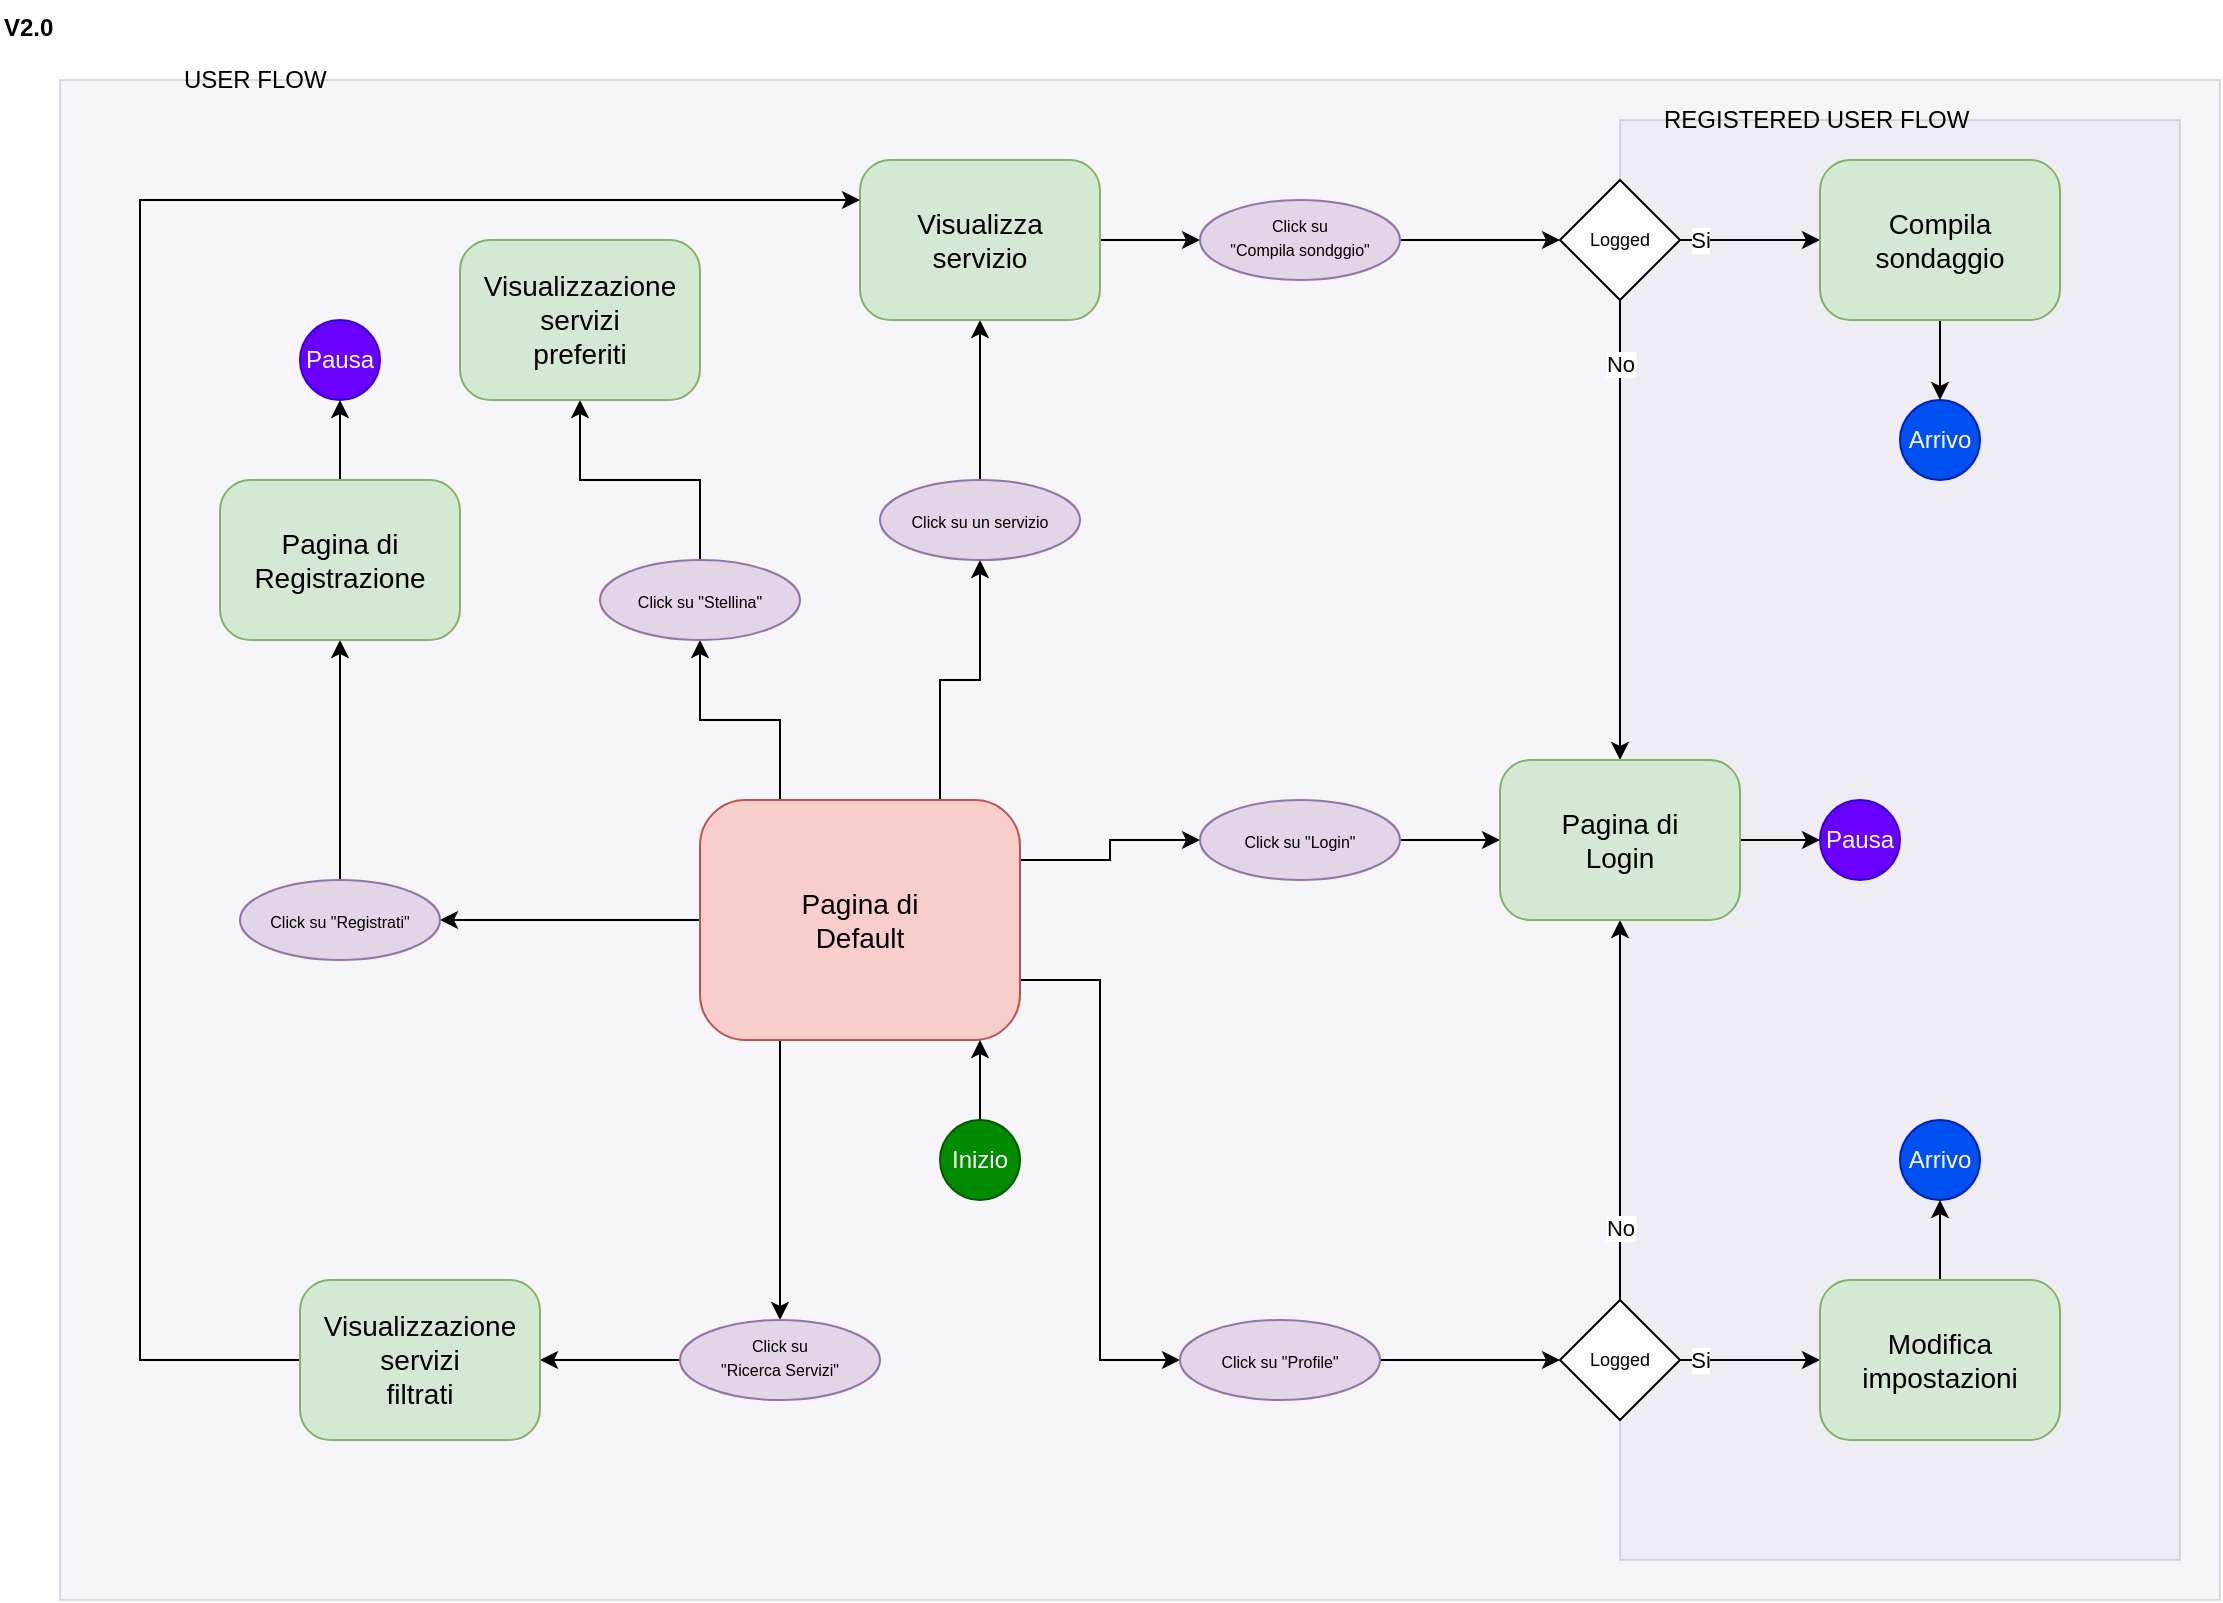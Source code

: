 <mxfile version="24.8.0" pages="2">
  <diagram id="C5RBs43oDa-KdzZeNtuy" name="Page-1">
    <mxGraphModel grid="1" page="1" gridSize="10" guides="1" tooltips="1" connect="1" arrows="1" fold="1" pageScale="1" pageWidth="1169" pageHeight="827" math="0" shadow="0">
      <root>
        <mxCell id="WIyWlLk6GJQsqaUBKTNV-0" />
        <mxCell id="WIyWlLk6GJQsqaUBKTNV-1" parent="WIyWlLk6GJQsqaUBKTNV-0" />
        <mxCell id="2XOMjzXHefBzV9I2Lgir-36" value="" style="rounded=0;whiteSpace=wrap;html=1;fillColor=#d0cee2;strokeColor=#56517e;opacity=20;" vertex="1" parent="WIyWlLk6GJQsqaUBKTNV-1">
          <mxGeometry x="40" y="40" width="1080" height="760" as="geometry" />
        </mxCell>
        <mxCell id="2XOMjzXHefBzV9I2Lgir-39" value="" style="rounded=0;whiteSpace=wrap;html=1;fillColor=#d0cee2;strokeColor=#56517e;opacity=20;" vertex="1" parent="WIyWlLk6GJQsqaUBKTNV-1">
          <mxGeometry x="820" y="60" width="280" height="720" as="geometry" />
        </mxCell>
        <mxCell id="JFoGD6rHAJTZOCNNvUR8-8" style="edgeStyle=orthogonalEdgeStyle;rounded=0;orthogonalLoop=1;jettySize=auto;html=1;exitX=1;exitY=0.25;exitDx=0;exitDy=0;entryX=0;entryY=0.5;entryDx=0;entryDy=0;" edge="1" parent="WIyWlLk6GJQsqaUBKTNV-1" source="2XOMjzXHefBzV9I2Lgir-0" target="2XOMjzXHefBzV9I2Lgir-9">
          <mxGeometry relative="1" as="geometry" />
        </mxCell>
        <mxCell id="JFoGD6rHAJTZOCNNvUR8-9" style="edgeStyle=orthogonalEdgeStyle;rounded=0;orthogonalLoop=1;jettySize=auto;html=1;exitX=1;exitY=0.75;exitDx=0;exitDy=0;entryX=0;entryY=0.5;entryDx=0;entryDy=0;" edge="1" parent="WIyWlLk6GJQsqaUBKTNV-1" source="2XOMjzXHefBzV9I2Lgir-0" target="2XOMjzXHefBzV9I2Lgir-10">
          <mxGeometry relative="1" as="geometry" />
        </mxCell>
        <mxCell id="JFoGD6rHAJTZOCNNvUR8-10" style="edgeStyle=orthogonalEdgeStyle;rounded=0;orthogonalLoop=1;jettySize=auto;html=1;exitX=0.25;exitY=1;exitDx=0;exitDy=0;entryX=0.5;entryY=0;entryDx=0;entryDy=0;" edge="1" parent="WIyWlLk6GJQsqaUBKTNV-1" source="2XOMjzXHefBzV9I2Lgir-0" target="B3I1mLiwsZ4JP3_jLyk7-5">
          <mxGeometry relative="1" as="geometry" />
        </mxCell>
        <mxCell id="JFoGD6rHAJTZOCNNvUR8-13" style="edgeStyle=orthogonalEdgeStyle;rounded=0;orthogonalLoop=1;jettySize=auto;html=1;exitX=0.75;exitY=0;exitDx=0;exitDy=0;" edge="1" parent="WIyWlLk6GJQsqaUBKTNV-1" source="2XOMjzXHefBzV9I2Lgir-0" target="2XOMjzXHefBzV9I2Lgir-2">
          <mxGeometry relative="1" as="geometry" />
        </mxCell>
        <mxCell id="JFoGD6rHAJTZOCNNvUR8-15" style="edgeStyle=orthogonalEdgeStyle;rounded=0;orthogonalLoop=1;jettySize=auto;html=1;exitX=0;exitY=0.5;exitDx=0;exitDy=0;entryX=1;entryY=0.5;entryDx=0;entryDy=0;" edge="1" parent="WIyWlLk6GJQsqaUBKTNV-1" source="2XOMjzXHefBzV9I2Lgir-0" target="JFoGD6rHAJTZOCNNvUR8-2">
          <mxGeometry relative="1" as="geometry" />
        </mxCell>
        <mxCell id="D_vA969ibdKJRpu3ATGD-14" value="" style="edgeStyle=orthogonalEdgeStyle;rounded=0;orthogonalLoop=1;jettySize=auto;html=1;exitX=0.25;exitY=0;exitDx=0;exitDy=0;" edge="1" parent="WIyWlLk6GJQsqaUBKTNV-1" source="2XOMjzXHefBzV9I2Lgir-0" target="D_vA969ibdKJRpu3ATGD-1">
          <mxGeometry relative="1" as="geometry" />
        </mxCell>
        <mxCell id="2XOMjzXHefBzV9I2Lgir-0" value="Pagina di&lt;div&gt;Default&lt;/div&gt;" style="rounded=1;whiteSpace=wrap;html=1;fillColor=#f8cecc;strokeColor=#b85450;perimeterSpacing=0;arcSize=19;fontSize=14;" vertex="1" parent="WIyWlLk6GJQsqaUBKTNV-1">
          <mxGeometry x="360" y="400" width="160" height="120" as="geometry" />
        </mxCell>
        <mxCell id="2XOMjzXHefBzV9I2Lgir-17" value="" style="edgeStyle=orthogonalEdgeStyle;rounded=0;orthogonalLoop=1;jettySize=auto;html=1;" edge="1" parent="WIyWlLk6GJQsqaUBKTNV-1" source="2XOMjzXHefBzV9I2Lgir-2" target="2XOMjzXHefBzV9I2Lgir-3">
          <mxGeometry relative="1" as="geometry" />
        </mxCell>
        <mxCell id="2XOMjzXHefBzV9I2Lgir-2" value="&lt;span style=&quot;font-size: 8px;&quot;&gt;Click su un servizio&lt;/span&gt;" style="ellipse;whiteSpace=wrap;html=1;fillColor=#e1d5e7;strokeColor=#9673a6;fontSize=10;verticalAlign=middle;horizontal=1;" vertex="1" parent="WIyWlLk6GJQsqaUBKTNV-1">
          <mxGeometry x="450" y="240" width="100" height="40" as="geometry" />
        </mxCell>
        <mxCell id="2XOMjzXHefBzV9I2Lgir-16" style="edgeStyle=orthogonalEdgeStyle;rounded=0;orthogonalLoop=1;jettySize=auto;html=1;exitX=1;exitY=0.5;exitDx=0;exitDy=0;" edge="1" parent="WIyWlLk6GJQsqaUBKTNV-1" source="2XOMjzXHefBzV9I2Lgir-3" target="2XOMjzXHefBzV9I2Lgir-6">
          <mxGeometry relative="1" as="geometry" />
        </mxCell>
        <mxCell id="2XOMjzXHefBzV9I2Lgir-3" value="Visualizza&lt;div&gt;servizio&lt;/div&gt;" style="rounded=1;whiteSpace=wrap;html=1;fillColor=#d5e8d4;strokeColor=#82b366;perimeterSpacing=0;gradientColor=none;arcSize=19;fontSize=14;" vertex="1" parent="WIyWlLk6GJQsqaUBKTNV-1">
          <mxGeometry x="440" y="80" width="120" height="80" as="geometry" />
        </mxCell>
        <mxCell id="2XOMjzXHefBzV9I2Lgir-26" value="" style="edgeStyle=orthogonalEdgeStyle;rounded=0;orthogonalLoop=1;jettySize=auto;html=1;" edge="1" parent="WIyWlLk6GJQsqaUBKTNV-1" source="2XOMjzXHefBzV9I2Lgir-6" target="2XOMjzXHefBzV9I2Lgir-12">
          <mxGeometry relative="1" as="geometry" />
        </mxCell>
        <mxCell id="2XOMjzXHefBzV9I2Lgir-6" value="&lt;font style=&quot;font-size: 8px;&quot;&gt;Click su&lt;br&gt;&quot;Compila sondggio&quot;&lt;/font&gt;" style="ellipse;whiteSpace=wrap;html=1;fillColor=#e1d5e7;strokeColor=#9673a6;fontSize=10;verticalAlign=top;" vertex="1" parent="WIyWlLk6GJQsqaUBKTNV-1">
          <mxGeometry x="610" y="100" width="100" height="40" as="geometry" />
        </mxCell>
        <mxCell id="2XOMjzXHefBzV9I2Lgir-21" value="" style="edgeStyle=orthogonalEdgeStyle;rounded=0;orthogonalLoop=1;jettySize=auto;html=1;" edge="1" parent="WIyWlLk6GJQsqaUBKTNV-1" source="2XOMjzXHefBzV9I2Lgir-9" target="2XOMjzXHefBzV9I2Lgir-13">
          <mxGeometry relative="1" as="geometry" />
        </mxCell>
        <mxCell id="2XOMjzXHefBzV9I2Lgir-9" value="&lt;span style=&quot;font-size: 8px;&quot;&gt;Click su &quot;Login&quot;&lt;/span&gt;" style="ellipse;whiteSpace=wrap;html=1;fillColor=#e1d5e7;strokeColor=#9673a6;fontSize=10;verticalAlign=middle;horizontal=1;" vertex="1" parent="WIyWlLk6GJQsqaUBKTNV-1">
          <mxGeometry x="610" y="400" width="100" height="40" as="geometry" />
        </mxCell>
        <mxCell id="2XOMjzXHefBzV9I2Lgir-23" value="" style="edgeStyle=orthogonalEdgeStyle;rounded=0;orthogonalLoop=1;jettySize=auto;html=1;" edge="1" parent="WIyWlLk6GJQsqaUBKTNV-1" source="2XOMjzXHefBzV9I2Lgir-10" target="2XOMjzXHefBzV9I2Lgir-11">
          <mxGeometry relative="1" as="geometry" />
        </mxCell>
        <mxCell id="2XOMjzXHefBzV9I2Lgir-10" value="&lt;span style=&quot;font-size: 8px;&quot;&gt;Click su &quot;Profile&quot;&lt;/span&gt;" style="ellipse;whiteSpace=wrap;html=1;fillColor=#e1d5e7;strokeColor=#9673a6;fontSize=10;verticalAlign=middle;horizontal=1;" vertex="1" parent="WIyWlLk6GJQsqaUBKTNV-1">
          <mxGeometry x="600" y="660" width="100" height="40" as="geometry" />
        </mxCell>
        <mxCell id="2XOMjzXHefBzV9I2Lgir-24" value="" style="edgeStyle=orthogonalEdgeStyle;rounded=0;orthogonalLoop=1;jettySize=auto;html=1;" edge="1" parent="WIyWlLk6GJQsqaUBKTNV-1" source="2XOMjzXHefBzV9I2Lgir-11" target="2XOMjzXHefBzV9I2Lgir-13">
          <mxGeometry relative="1" as="geometry" />
        </mxCell>
        <mxCell id="2XOMjzXHefBzV9I2Lgir-31" value="No" style="edgeLabel;html=1;align=center;verticalAlign=middle;resizable=0;points=[];" connectable="0" vertex="1" parent="2XOMjzXHefBzV9I2Lgir-24">
          <mxGeometry x="-0.616" y="1" relative="1" as="geometry">
            <mxPoint x="1" as="offset" />
          </mxGeometry>
        </mxCell>
        <mxCell id="2XOMjzXHefBzV9I2Lgir-25" value="" style="edgeStyle=orthogonalEdgeStyle;rounded=0;orthogonalLoop=1;jettySize=auto;html=1;" edge="1" parent="WIyWlLk6GJQsqaUBKTNV-1" source="2XOMjzXHefBzV9I2Lgir-11" target="2XOMjzXHefBzV9I2Lgir-15">
          <mxGeometry relative="1" as="geometry" />
        </mxCell>
        <mxCell id="2XOMjzXHefBzV9I2Lgir-32" value="Si" style="edgeLabel;html=1;align=center;verticalAlign=middle;resizable=0;points=[];" connectable="0" vertex="1" parent="2XOMjzXHefBzV9I2Lgir-25">
          <mxGeometry x="-0.425" relative="1" as="geometry">
            <mxPoint x="-10" as="offset" />
          </mxGeometry>
        </mxCell>
        <mxCell id="2XOMjzXHefBzV9I2Lgir-11" value="Logged" style="rhombus;whiteSpace=wrap;html=1;fontSize=9;" vertex="1" parent="WIyWlLk6GJQsqaUBKTNV-1">
          <mxGeometry x="790" y="650" width="60" height="60" as="geometry" />
        </mxCell>
        <mxCell id="2XOMjzXHefBzV9I2Lgir-27" value="" style="edgeStyle=orthogonalEdgeStyle;rounded=0;orthogonalLoop=1;jettySize=auto;html=1;" edge="1" parent="WIyWlLk6GJQsqaUBKTNV-1" source="2XOMjzXHefBzV9I2Lgir-12" target="2XOMjzXHefBzV9I2Lgir-14">
          <mxGeometry relative="1" as="geometry" />
        </mxCell>
        <mxCell id="2XOMjzXHefBzV9I2Lgir-33" value="Si" style="edgeLabel;html=1;align=center;verticalAlign=middle;resizable=0;points=[];" connectable="0" vertex="1" parent="2XOMjzXHefBzV9I2Lgir-27">
          <mxGeometry x="-0.578" relative="1" as="geometry">
            <mxPoint x="-5" as="offset" />
          </mxGeometry>
        </mxCell>
        <mxCell id="2XOMjzXHefBzV9I2Lgir-28" style="edgeStyle=orthogonalEdgeStyle;rounded=0;orthogonalLoop=1;jettySize=auto;html=1;exitX=0.5;exitY=1;exitDx=0;exitDy=0;" edge="1" parent="WIyWlLk6GJQsqaUBKTNV-1" source="2XOMjzXHefBzV9I2Lgir-12" target="2XOMjzXHefBzV9I2Lgir-13">
          <mxGeometry relative="1" as="geometry" />
        </mxCell>
        <mxCell id="2XOMjzXHefBzV9I2Lgir-30" value="No" style="edgeLabel;html=1;align=center;verticalAlign=middle;resizable=0;points=[];" connectable="0" vertex="1" parent="2XOMjzXHefBzV9I2Lgir-28">
          <mxGeometry x="-0.555" y="-1" relative="1" as="geometry">
            <mxPoint x="1" y="-19" as="offset" />
          </mxGeometry>
        </mxCell>
        <mxCell id="2XOMjzXHefBzV9I2Lgir-12" value="Logged" style="rhombus;whiteSpace=wrap;html=1;fontSize=9;" vertex="1" parent="WIyWlLk6GJQsqaUBKTNV-1">
          <mxGeometry x="790" y="90" width="60" height="60" as="geometry" />
        </mxCell>
        <mxCell id="rhDwD7fTeNbf7_iHnVp4-1" value="" style="edgeStyle=orthogonalEdgeStyle;rounded=0;orthogonalLoop=1;jettySize=auto;html=1;" edge="1" parent="WIyWlLk6GJQsqaUBKTNV-1" source="2XOMjzXHefBzV9I2Lgir-13" target="rhDwD7fTeNbf7_iHnVp4-0">
          <mxGeometry relative="1" as="geometry" />
        </mxCell>
        <mxCell id="2XOMjzXHefBzV9I2Lgir-13" value="&lt;font style=&quot;font-size: 14px;&quot;&gt;Pagina di&lt;/font&gt;&lt;div&gt;&lt;font style=&quot;font-size: 14px;&quot;&gt;Login&lt;/font&gt;&lt;/div&gt;" style="rounded=1;whiteSpace=wrap;html=1;fillColor=#d5e8d4;strokeColor=#82b366;perimeterSpacing=0;gradientColor=none;arcSize=19;fontSize=14;" vertex="1" parent="WIyWlLk6GJQsqaUBKTNV-1">
          <mxGeometry x="760" y="380" width="120" height="80" as="geometry" />
        </mxCell>
        <mxCell id="D_vA969ibdKJRpu3ATGD-10" value="" style="edgeStyle=orthogonalEdgeStyle;rounded=0;orthogonalLoop=1;jettySize=auto;html=1;" edge="1" parent="WIyWlLk6GJQsqaUBKTNV-1" source="2XOMjzXHefBzV9I2Lgir-14" target="D_vA969ibdKJRpu3ATGD-9">
          <mxGeometry relative="1" as="geometry" />
        </mxCell>
        <mxCell id="2XOMjzXHefBzV9I2Lgir-14" value="Compila&lt;div&gt;sondaggio&lt;/div&gt;" style="rounded=1;whiteSpace=wrap;html=1;fillColor=#d5e8d4;strokeColor=#82b366;perimeterSpacing=0;gradientColor=none;arcSize=19;fontSize=14;" vertex="1" parent="WIyWlLk6GJQsqaUBKTNV-1">
          <mxGeometry x="920" y="80" width="120" height="80" as="geometry" />
        </mxCell>
        <mxCell id="D_vA969ibdKJRpu3ATGD-13" value="" style="edgeStyle=orthogonalEdgeStyle;rounded=0;orthogonalLoop=1;jettySize=auto;html=1;" edge="1" parent="WIyWlLk6GJQsqaUBKTNV-1" source="2XOMjzXHefBzV9I2Lgir-15" target="D_vA969ibdKJRpu3ATGD-12">
          <mxGeometry relative="1" as="geometry" />
        </mxCell>
        <mxCell id="2XOMjzXHefBzV9I2Lgir-15" value="Modifica&lt;div&gt;impostazioni&lt;/div&gt;" style="rounded=1;whiteSpace=wrap;html=1;fillColor=#d5e8d4;strokeColor=#82b366;perimeterSpacing=0;gradientColor=none;arcSize=19;fontSize=14;" vertex="1" parent="WIyWlLk6GJQsqaUBKTNV-1">
          <mxGeometry x="920" y="640" width="120" height="80" as="geometry" />
        </mxCell>
        <mxCell id="2XOMjzXHefBzV9I2Lgir-40" value="USER FLOW" style="rounded=0;whiteSpace=wrap;html=1;fillColor=none;strokeColor=none;align=left;" vertex="1" parent="WIyWlLk6GJQsqaUBKTNV-1">
          <mxGeometry x="100" y="20" width="120" height="40" as="geometry" />
        </mxCell>
        <mxCell id="B3I1mLiwsZ4JP3_jLyk7-0" value="REGISTERED USER FLOW" style="rounded=0;whiteSpace=wrap;html=1;fillColor=none;strokeColor=none;align=left;" vertex="1" parent="WIyWlLk6GJQsqaUBKTNV-1">
          <mxGeometry x="840" y="40" width="180" height="40" as="geometry" />
        </mxCell>
        <mxCell id="D_vA969ibdKJRpu3ATGD-0" value="" style="edgeStyle=orthogonalEdgeStyle;rounded=0;orthogonalLoop=1;jettySize=auto;html=1;" edge="1" parent="WIyWlLk6GJQsqaUBKTNV-1" source="B3I1mLiwsZ4JP3_jLyk7-1" target="2XOMjzXHefBzV9I2Lgir-0">
          <mxGeometry relative="1" as="geometry">
            <Array as="points">
              <mxPoint x="500" y="510" />
              <mxPoint x="500" y="510" />
            </Array>
          </mxGeometry>
        </mxCell>
        <mxCell id="B3I1mLiwsZ4JP3_jLyk7-1" value="Inizio" style="ellipse;whiteSpace=wrap;html=1;aspect=fixed;fillColor=#008a00;strokeColor=#005700;fontColor=#ffffff;" vertex="1" parent="WIyWlLk6GJQsqaUBKTNV-1">
          <mxGeometry x="480" y="560" width="40" height="40" as="geometry" />
        </mxCell>
        <mxCell id="B3I1mLiwsZ4JP3_jLyk7-8" value="" style="edgeStyle=orthogonalEdgeStyle;rounded=0;orthogonalLoop=1;jettySize=auto;html=1;" edge="1" parent="WIyWlLk6GJQsqaUBKTNV-1" source="B3I1mLiwsZ4JP3_jLyk7-5" target="B3I1mLiwsZ4JP3_jLyk7-7">
          <mxGeometry relative="1" as="geometry" />
        </mxCell>
        <mxCell id="B3I1mLiwsZ4JP3_jLyk7-5" value="&lt;font style=&quot;font-size: 8px;&quot;&gt;Click su&lt;br&gt;&quot;Ricerca Servizi&quot;&lt;/font&gt;" style="ellipse;whiteSpace=wrap;html=1;fillColor=#e1d5e7;strokeColor=#9673a6;fontSize=10;verticalAlign=top;" vertex="1" parent="WIyWlLk6GJQsqaUBKTNV-1">
          <mxGeometry x="350" y="660" width="100" height="40" as="geometry" />
        </mxCell>
        <mxCell id="D_vA969ibdKJRpu3ATGD-16" style="edgeStyle=orthogonalEdgeStyle;rounded=0;orthogonalLoop=1;jettySize=auto;html=1;exitX=0;exitY=0.5;exitDx=0;exitDy=0;entryX=0;entryY=0.25;entryDx=0;entryDy=0;" edge="1" parent="WIyWlLk6GJQsqaUBKTNV-1" source="B3I1mLiwsZ4JP3_jLyk7-7" target="2XOMjzXHefBzV9I2Lgir-3">
          <mxGeometry relative="1" as="geometry">
            <mxPoint x="40" y="600.0" as="targetPoint" />
            <Array as="points">
              <mxPoint x="80" y="680" />
              <mxPoint x="80" y="100" />
            </Array>
          </mxGeometry>
        </mxCell>
        <mxCell id="B3I1mLiwsZ4JP3_jLyk7-7" value="Visualizzazione&lt;div&gt;servizi&lt;/div&gt;&lt;div&gt;filtrati&lt;/div&gt;" style="rounded=1;whiteSpace=wrap;html=1;fillColor=#d5e8d4;strokeColor=#82b366;perimeterSpacing=0;gradientColor=none;arcSize=19;fontSize=14;" vertex="1" parent="WIyWlLk6GJQsqaUBKTNV-1">
          <mxGeometry x="160" y="640" width="120" height="80" as="geometry" />
        </mxCell>
        <mxCell id="JFoGD6rHAJTZOCNNvUR8-16" style="edgeStyle=orthogonalEdgeStyle;rounded=0;orthogonalLoop=1;jettySize=auto;html=1;exitX=0.5;exitY=0;exitDx=0;exitDy=0;entryX=0.5;entryY=1;entryDx=0;entryDy=0;" edge="1" parent="WIyWlLk6GJQsqaUBKTNV-1" source="JFoGD6rHAJTZOCNNvUR8-2" target="JFoGD6rHAJTZOCNNvUR8-4">
          <mxGeometry relative="1" as="geometry" />
        </mxCell>
        <mxCell id="JFoGD6rHAJTZOCNNvUR8-2" value="&lt;span style=&quot;font-size: 8px;&quot;&gt;Click su &quot;Registrati&quot;&lt;/span&gt;" style="ellipse;whiteSpace=wrap;html=1;fillColor=#e1d5e7;strokeColor=#9673a6;fontSize=10;verticalAlign=middle;horizontal=1;" vertex="1" parent="WIyWlLk6GJQsqaUBKTNV-1">
          <mxGeometry x="130" y="440" width="100" height="40" as="geometry" />
        </mxCell>
        <mxCell id="D_vA969ibdKJRpu3ATGD-7" value="" style="edgeStyle=orthogonalEdgeStyle;rounded=0;orthogonalLoop=1;jettySize=auto;html=1;" edge="1" parent="WIyWlLk6GJQsqaUBKTNV-1" source="JFoGD6rHAJTZOCNNvUR8-4" target="D_vA969ibdKJRpu3ATGD-6">
          <mxGeometry relative="1" as="geometry" />
        </mxCell>
        <mxCell id="JFoGD6rHAJTZOCNNvUR8-4" value="Pagina di&lt;div&gt;Registrazione&lt;/div&gt;" style="rounded=1;whiteSpace=wrap;html=1;fillColor=#d5e8d4;strokeColor=#82b366;perimeterSpacing=0;gradientColor=none;arcSize=19;fontSize=14;" vertex="1" parent="WIyWlLk6GJQsqaUBKTNV-1">
          <mxGeometry x="120" y="240" width="120" height="80" as="geometry" />
        </mxCell>
        <mxCell id="JFoGD6rHAJTZOCNNvUR8-22" value="V2.0" style="rounded=0;whiteSpace=wrap;html=1;fillColor=none;strokeColor=none;align=left;verticalAlign=top;horizontal=1;fontStyle=1" vertex="1" parent="WIyWlLk6GJQsqaUBKTNV-1">
          <mxGeometry x="10" width="120" height="40" as="geometry" />
        </mxCell>
        <mxCell id="rhDwD7fTeNbf7_iHnVp4-0" value="Pausa" style="ellipse;whiteSpace=wrap;html=1;aspect=fixed;fillColor=#6a00ff;strokeColor=#3700CC;fontColor=#ffffff;" vertex="1" parent="WIyWlLk6GJQsqaUBKTNV-1">
          <mxGeometry x="920" y="400" width="40" height="40" as="geometry" />
        </mxCell>
        <mxCell id="D_vA969ibdKJRpu3ATGD-15" value="" style="edgeStyle=orthogonalEdgeStyle;rounded=0;orthogonalLoop=1;jettySize=auto;html=1;" edge="1" parent="WIyWlLk6GJQsqaUBKTNV-1" source="D_vA969ibdKJRpu3ATGD-1" target="D_vA969ibdKJRpu3ATGD-3">
          <mxGeometry relative="1" as="geometry" />
        </mxCell>
        <mxCell id="D_vA969ibdKJRpu3ATGD-1" value="&lt;span style=&quot;font-size: 8px;&quot;&gt;Click su &quot;Stellina&quot;&lt;/span&gt;" style="ellipse;whiteSpace=wrap;html=1;fillColor=#e1d5e7;strokeColor=#9673a6;fontSize=10;verticalAlign=middle;horizontal=1;" vertex="1" parent="WIyWlLk6GJQsqaUBKTNV-1">
          <mxGeometry x="310" y="280" width="100" height="40" as="geometry" />
        </mxCell>
        <mxCell id="D_vA969ibdKJRpu3ATGD-3" value="Visualizzazione&lt;div&gt;servizi&lt;/div&gt;&lt;div&gt;preferiti&lt;/div&gt;" style="rounded=1;whiteSpace=wrap;html=1;fillColor=#d5e8d4;strokeColor=#82b366;perimeterSpacing=0;gradientColor=none;arcSize=19;fontSize=14;" vertex="1" parent="WIyWlLk6GJQsqaUBKTNV-1">
          <mxGeometry x="240" y="120" width="120" height="80" as="geometry" />
        </mxCell>
        <mxCell id="D_vA969ibdKJRpu3ATGD-6" value="Pausa" style="ellipse;whiteSpace=wrap;html=1;aspect=fixed;fillColor=#6a00ff;strokeColor=#3700CC;fontColor=#ffffff;" vertex="1" parent="WIyWlLk6GJQsqaUBKTNV-1">
          <mxGeometry x="160" y="160" width="40" height="40" as="geometry" />
        </mxCell>
        <mxCell id="D_vA969ibdKJRpu3ATGD-9" value="Arrivo" style="ellipse;whiteSpace=wrap;html=1;aspect=fixed;fillColor=#0050ef;strokeColor=#001DBC;fontColor=#ffffff;" vertex="1" parent="WIyWlLk6GJQsqaUBKTNV-1">
          <mxGeometry x="960" y="200" width="40" height="40" as="geometry" />
        </mxCell>
        <mxCell id="D_vA969ibdKJRpu3ATGD-11" style="edgeStyle=orthogonalEdgeStyle;rounded=0;orthogonalLoop=1;jettySize=auto;html=1;exitX=0.5;exitY=1;exitDx=0;exitDy=0;" edge="1" parent="WIyWlLk6GJQsqaUBKTNV-1" source="rhDwD7fTeNbf7_iHnVp4-0" target="rhDwD7fTeNbf7_iHnVp4-0">
          <mxGeometry relative="1" as="geometry" />
        </mxCell>
        <mxCell id="D_vA969ibdKJRpu3ATGD-12" value="Arrivo" style="ellipse;whiteSpace=wrap;html=1;aspect=fixed;fillColor=#0050ef;strokeColor=#001DBC;fontColor=#ffffff;" vertex="1" parent="WIyWlLk6GJQsqaUBKTNV-1">
          <mxGeometry x="960" y="560" width="40" height="40" as="geometry" />
        </mxCell>
      </root>
    </mxGraphModel>
  </diagram>
  <diagram id="dT82G0C9oIwmB5THHUD6" name="Pagina-2">
    <mxGraphModel grid="1" page="1" gridSize="10" guides="1" tooltips="1" connect="1" arrows="1" fold="1" pageScale="1" pageWidth="1169" pageHeight="827" math="0" shadow="0">
      <root>
        <mxCell id="0" />
        <mxCell id="1" parent="0" />
        <mxCell id="dPfkrRBxxnNt2DTXn7P2-18" value="" style="rounded=0;whiteSpace=wrap;html=1;fillColor=#d0cee2;strokeColor=#56517e;opacity=20;" vertex="1" parent="1">
          <mxGeometry x="80" y="40" width="720" height="400" as="geometry" />
        </mxCell>
        <mxCell id="dPfkrRBxxnNt2DTXn7P2-19" value="" style="edgeStyle=orthogonalEdgeStyle;rounded=0;orthogonalLoop=1;jettySize=auto;html=1;" edge="1" parent="1" source="dPfkrRBxxnNt2DTXn7P2-22" target="dPfkrRBxxnNt2DTXn7P2-31">
          <mxGeometry relative="1" as="geometry" />
        </mxCell>
        <mxCell id="dPfkrRBxxnNt2DTXn7P2-20" value="" style="edgeStyle=orthogonalEdgeStyle;rounded=0;orthogonalLoop=1;jettySize=auto;html=1;" edge="1" parent="1" source="dPfkrRBxxnNt2DTXn7P2-22" target="dPfkrRBxxnNt2DTXn7P2-25">
          <mxGeometry relative="1" as="geometry" />
        </mxCell>
        <mxCell id="dPfkrRBxxnNt2DTXn7P2-21" value="" style="edgeStyle=orthogonalEdgeStyle;rounded=0;orthogonalLoop=1;jettySize=auto;html=1;" edge="1" parent="1" source="dPfkrRBxxnNt2DTXn7P2-22" target="dPfkrRBxxnNt2DTXn7P2-27">
          <mxGeometry relative="1" as="geometry" />
        </mxCell>
        <mxCell id="dPfkrRBxxnNt2DTXn7P2-22" value="Pagina di&lt;div&gt;Default&lt;/div&gt;" style="rounded=1;whiteSpace=wrap;html=1;fillColor=#f8cecc;strokeColor=#b85450;perimeterSpacing=0;arcSize=19;fontSize=14;" vertex="1" parent="1">
          <mxGeometry x="120" y="200" width="120" height="80" as="geometry" />
        </mxCell>
        <mxCell id="dPfkrRBxxnNt2DTXn7P2-23" value="&lt;font style=&quot;font-size: 14px;&quot;&gt;Pagina dei&lt;/font&gt;&lt;div&gt;&lt;font style=&quot;font-size: 14px;&quot;&gt;Sondaggi&lt;/font&gt;&lt;/div&gt;" style="rounded=1;whiteSpace=wrap;html=1;fillColor=#d5e8d4;strokeColor=#82b366;perimeterSpacing=0;gradientColor=none;arcSize=19;fontSize=14;" vertex="1" parent="1">
          <mxGeometry x="440" y="200" width="120" height="80" as="geometry" />
        </mxCell>
        <mxCell id="dPfkrRBxxnNt2DTXn7P2-24" value="" style="edgeStyle=orthogonalEdgeStyle;rounded=0;orthogonalLoop=1;jettySize=auto;html=1;" edge="1" parent="1" source="dPfkrRBxxnNt2DTXn7P2-25" target="dPfkrRBxxnNt2DTXn7P2-29">
          <mxGeometry relative="1" as="geometry" />
        </mxCell>
        <mxCell id="dPfkrRBxxnNt2DTXn7P2-25" value="&lt;font style=&quot;font-size: 8px;&quot;&gt;Click su&lt;br&gt;&quot;Modifica Form&quot;&lt;/font&gt;" style="ellipse;whiteSpace=wrap;html=1;fillColor=#e1d5e7;strokeColor=#9673a6;fontSize=10;verticalAlign=top;" vertex="1" parent="1">
          <mxGeometry x="130" y="340" width="100" height="40" as="geometry" />
        </mxCell>
        <mxCell id="dPfkrRBxxnNt2DTXn7P2-26" value="" style="edgeStyle=orthogonalEdgeStyle;rounded=0;orthogonalLoop=1;jettySize=auto;html=1;" edge="1" parent="1" source="dPfkrRBxxnNt2DTXn7P2-27" target="dPfkrRBxxnNt2DTXn7P2-23">
          <mxGeometry relative="1" as="geometry" />
        </mxCell>
        <mxCell id="dPfkrRBxxnNt2DTXn7P2-27" value="&lt;font style=&quot;font-size: 8px;&quot;&gt;Click su&lt;br&gt;&quot;Sondaggi&quot;&lt;/font&gt;" style="ellipse;whiteSpace=wrap;html=1;fillColor=#e1d5e7;strokeColor=#9673a6;fontSize=10;verticalAlign=top;" vertex="1" parent="1">
          <mxGeometry x="290" y="220" width="100" height="40" as="geometry" />
        </mxCell>
        <mxCell id="dPfkrRBxxnNt2DTXn7P2-28" value="Pagina delle&lt;div&gt;Segnalazioni&lt;/div&gt;" style="rounded=1;whiteSpace=wrap;html=1;fillColor=#d5e8d4;strokeColor=#82b366;perimeterSpacing=0;gradientColor=none;arcSize=19;fontSize=14;" vertex="1" parent="1">
          <mxGeometry x="440" y="80" width="120" height="80" as="geometry" />
        </mxCell>
        <mxCell id="dPfkrRBxxnNt2DTXn7P2-29" value="&lt;font style=&quot;font-size: 14px;&quot;&gt;Pagina di&lt;/font&gt;&lt;div&gt;&lt;font style=&quot;font-size: 14px;&quot;&gt;modifica Form&lt;/font&gt;&lt;/div&gt;" style="rounded=1;whiteSpace=wrap;html=1;fillColor=#d5e8d4;strokeColor=#82b366;perimeterSpacing=0;gradientColor=none;arcSize=19;fontSize=14;" vertex="1" parent="1">
          <mxGeometry x="440" y="320" width="120" height="80" as="geometry" />
        </mxCell>
        <mxCell id="dPfkrRBxxnNt2DTXn7P2-30" value="" style="edgeStyle=orthogonalEdgeStyle;rounded=0;orthogonalLoop=1;jettySize=auto;html=1;" edge="1" parent="1" source="dPfkrRBxxnNt2DTXn7P2-31" target="dPfkrRBxxnNt2DTXn7P2-28">
          <mxGeometry relative="1" as="geometry" />
        </mxCell>
        <mxCell id="dPfkrRBxxnNt2DTXn7P2-31" value="&lt;span style=&quot;font-size: 8px;&quot;&gt;Click su &quot;Stato&quot;&lt;/span&gt;" style="ellipse;whiteSpace=wrap;html=1;fillColor=#e1d5e7;strokeColor=#9673a6;fontSize=10;verticalAlign=middle;horizontal=1;" vertex="1" parent="1">
          <mxGeometry x="130" y="100" width="100" height="40" as="geometry" />
        </mxCell>
        <mxCell id="dPfkrRBxxnNt2DTXn7P2-32" value="GDS FLOW" style="rounded=0;whiteSpace=wrap;html=1;fillColor=none;strokeColor=none;align=left;" vertex="1" parent="1">
          <mxGeometry x="104" y="20" width="120" height="40" as="geometry" />
        </mxCell>
        <mxCell id="dPfkrRBxxnNt2DTXn7P2-33" value="" style="edgeStyle=orthogonalEdgeStyle;rounded=0;orthogonalLoop=1;jettySize=auto;html=1;" edge="1" parent="1" source="dPfkrRBxxnNt2DTXn7P2-34" target="dPfkrRBxxnNt2DTXn7P2-22">
          <mxGeometry relative="1" as="geometry" />
        </mxCell>
        <mxCell id="dPfkrRBxxnNt2DTXn7P2-34" value="Inizio" style="ellipse;whiteSpace=wrap;html=1;aspect=fixed;fillColor=#008a00;strokeColor=#005700;fontColor=#ffffff;" vertex="1" parent="1">
          <mxGeometry x="20" y="220" width="40" height="40" as="geometry" />
        </mxCell>
      </root>
    </mxGraphModel>
  </diagram>
</mxfile>
